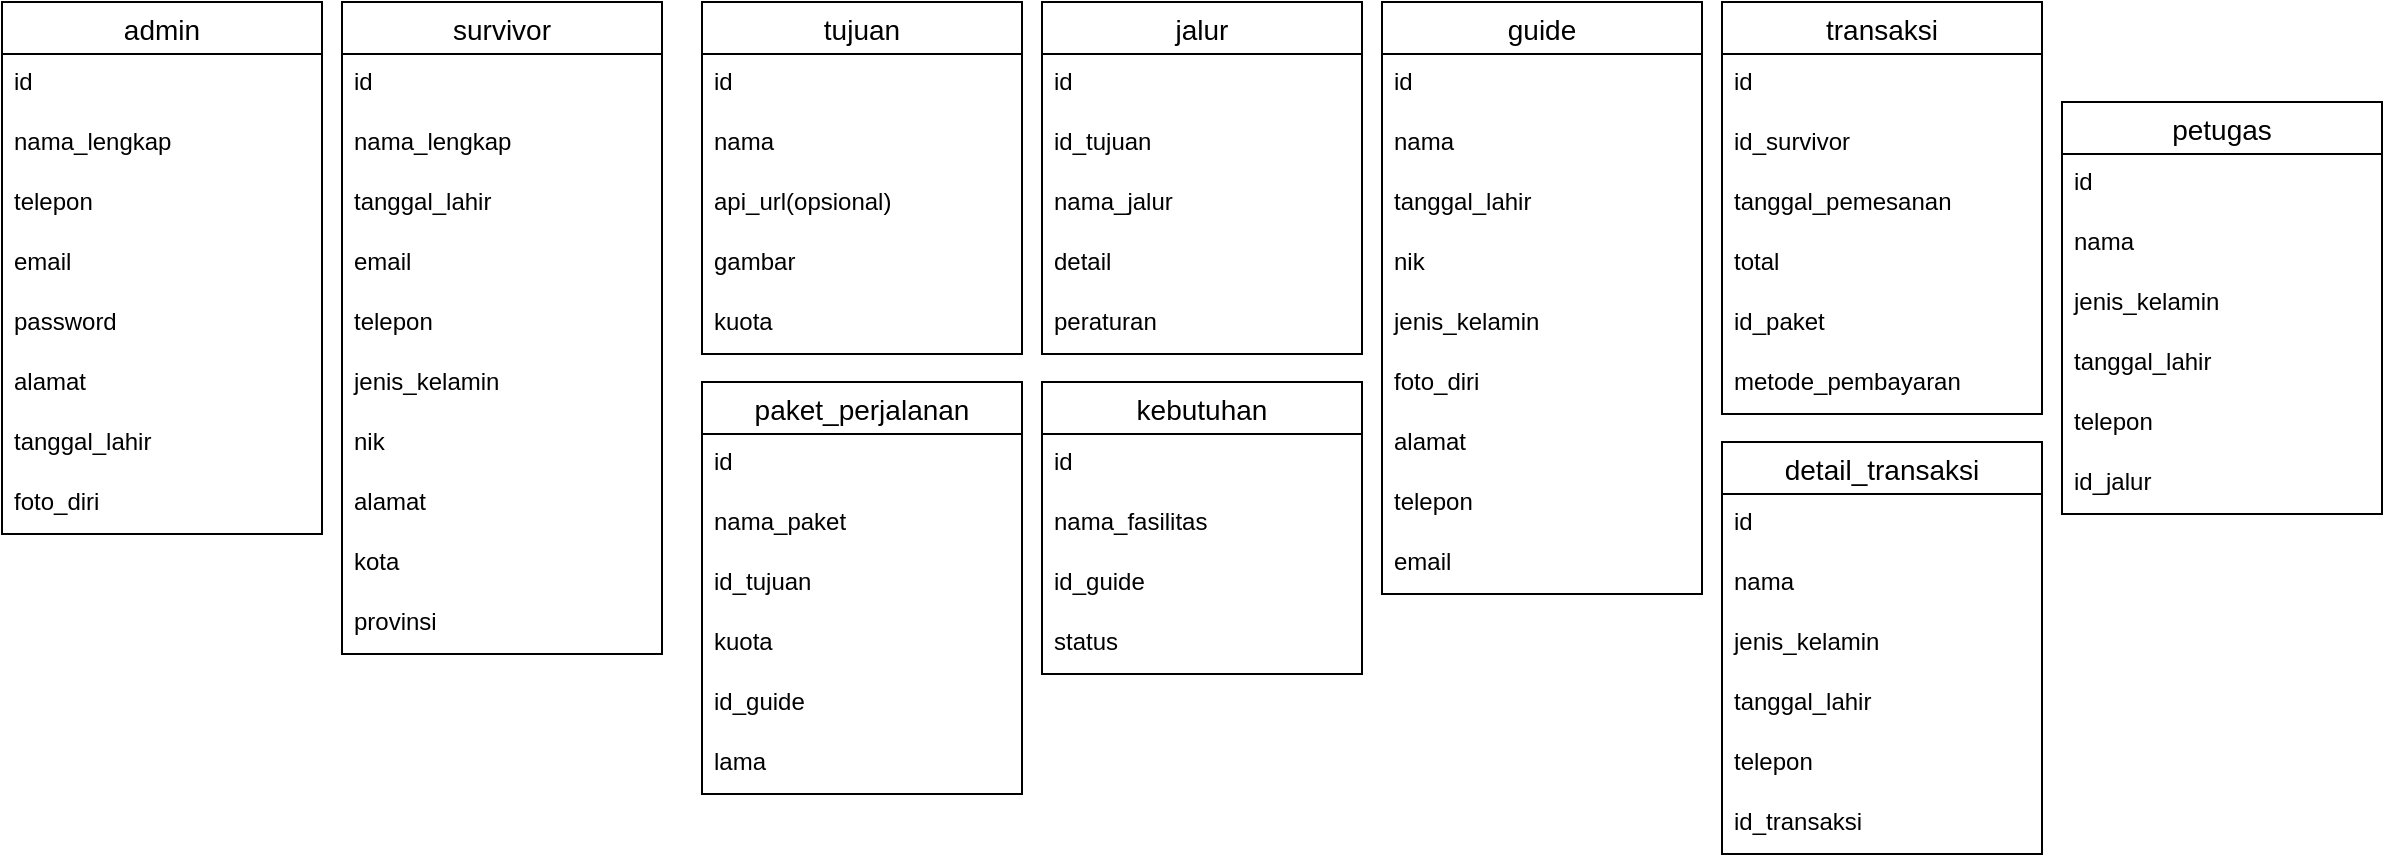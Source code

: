 <mxfile version="16.4.7" type="device"><diagram id="6MV0Qu4KVU2EkMTYyhZ5" name="Page-1"><mxGraphModel dx="1091" dy="529" grid="1" gridSize="10" guides="1" tooltips="1" connect="1" arrows="1" fold="1" page="1" pageScale="1" pageWidth="1000" pageHeight="700" math="0" shadow="0"><root><mxCell id="0"/><mxCell id="1" parent="0"/><mxCell id="aibVOptsrTZfsl9-gTa0-1" value="admin" style="swimlane;fontStyle=0;childLayout=stackLayout;horizontal=1;startSize=26;horizontalStack=0;resizeParent=1;resizeParentMax=0;resizeLast=0;collapsible=1;marginBottom=0;align=center;fontSize=14;" vertex="1" parent="1"><mxGeometry x="710" y="240" width="160" height="266" as="geometry"/></mxCell><mxCell id="aibVOptsrTZfsl9-gTa0-2" value="id" style="text;strokeColor=none;fillColor=none;spacingLeft=4;spacingRight=4;overflow=hidden;rotatable=0;points=[[0,0.5],[1,0.5]];portConstraint=eastwest;fontSize=12;" vertex="1" parent="aibVOptsrTZfsl9-gTa0-1"><mxGeometry y="26" width="160" height="30" as="geometry"/></mxCell><mxCell id="aibVOptsrTZfsl9-gTa0-3" value="nama_lengkap" style="text;strokeColor=none;fillColor=none;spacingLeft=4;spacingRight=4;overflow=hidden;rotatable=0;points=[[0,0.5],[1,0.5]];portConstraint=eastwest;fontSize=12;" vertex="1" parent="aibVOptsrTZfsl9-gTa0-1"><mxGeometry y="56" width="160" height="30" as="geometry"/></mxCell><mxCell id="aibVOptsrTZfsl9-gTa0-4" value="telepon" style="text;strokeColor=none;fillColor=none;spacingLeft=4;spacingRight=4;overflow=hidden;rotatable=0;points=[[0,0.5],[1,0.5]];portConstraint=eastwest;fontSize=12;" vertex="1" parent="aibVOptsrTZfsl9-gTa0-1"><mxGeometry y="86" width="160" height="30" as="geometry"/></mxCell><mxCell id="aibVOptsrTZfsl9-gTa0-5" value="email" style="text;strokeColor=none;fillColor=none;spacingLeft=4;spacingRight=4;overflow=hidden;rotatable=0;points=[[0,0.5],[1,0.5]];portConstraint=eastwest;fontSize=12;" vertex="1" parent="aibVOptsrTZfsl9-gTa0-1"><mxGeometry y="116" width="160" height="30" as="geometry"/></mxCell><mxCell id="aibVOptsrTZfsl9-gTa0-6" value="password" style="text;strokeColor=none;fillColor=none;spacingLeft=4;spacingRight=4;overflow=hidden;rotatable=0;points=[[0,0.5],[1,0.5]];portConstraint=eastwest;fontSize=12;" vertex="1" parent="aibVOptsrTZfsl9-gTa0-1"><mxGeometry y="146" width="160" height="30" as="geometry"/></mxCell><mxCell id="aibVOptsrTZfsl9-gTa0-7" value="alamat" style="text;strokeColor=none;fillColor=none;spacingLeft=4;spacingRight=4;overflow=hidden;rotatable=0;points=[[0,0.5],[1,0.5]];portConstraint=eastwest;fontSize=12;" vertex="1" parent="aibVOptsrTZfsl9-gTa0-1"><mxGeometry y="176" width="160" height="30" as="geometry"/></mxCell><mxCell id="aibVOptsrTZfsl9-gTa0-8" value="tanggal_lahir" style="text;strokeColor=none;fillColor=none;spacingLeft=4;spacingRight=4;overflow=hidden;rotatable=0;points=[[0,0.5],[1,0.5]];portConstraint=eastwest;fontSize=12;" vertex="1" parent="aibVOptsrTZfsl9-gTa0-1"><mxGeometry y="206" width="160" height="30" as="geometry"/></mxCell><mxCell id="aibVOptsrTZfsl9-gTa0-9" value="foto_diri" style="text;strokeColor=none;fillColor=none;spacingLeft=4;spacingRight=4;overflow=hidden;rotatable=0;points=[[0,0.5],[1,0.5]];portConstraint=eastwest;fontSize=12;" vertex="1" parent="aibVOptsrTZfsl9-gTa0-1"><mxGeometry y="236" width="160" height="30" as="geometry"/></mxCell><mxCell id="aibVOptsrTZfsl9-gTa0-10" value="survivor" style="swimlane;fontStyle=0;childLayout=stackLayout;horizontal=1;startSize=26;horizontalStack=0;resizeParent=1;resizeParentMax=0;resizeLast=0;collapsible=1;marginBottom=0;align=center;fontSize=14;" vertex="1" parent="1"><mxGeometry x="880" y="240" width="160" height="326" as="geometry"/></mxCell><mxCell id="aibVOptsrTZfsl9-gTa0-11" value="id" style="text;strokeColor=none;fillColor=none;spacingLeft=4;spacingRight=4;overflow=hidden;rotatable=0;points=[[0,0.5],[1,0.5]];portConstraint=eastwest;fontSize=12;" vertex="1" parent="aibVOptsrTZfsl9-gTa0-10"><mxGeometry y="26" width="160" height="30" as="geometry"/></mxCell><mxCell id="aibVOptsrTZfsl9-gTa0-12" value="nama_lengkap" style="text;strokeColor=none;fillColor=none;spacingLeft=4;spacingRight=4;overflow=hidden;rotatable=0;points=[[0,0.5],[1,0.5]];portConstraint=eastwest;fontSize=12;" vertex="1" parent="aibVOptsrTZfsl9-gTa0-10"><mxGeometry y="56" width="160" height="30" as="geometry"/></mxCell><mxCell id="aibVOptsrTZfsl9-gTa0-13" value="tanggal_lahir" style="text;strokeColor=none;fillColor=none;spacingLeft=4;spacingRight=4;overflow=hidden;rotatable=0;points=[[0,0.5],[1,0.5]];portConstraint=eastwest;fontSize=12;" vertex="1" parent="aibVOptsrTZfsl9-gTa0-10"><mxGeometry y="86" width="160" height="30" as="geometry"/></mxCell><mxCell id="aibVOptsrTZfsl9-gTa0-14" value="email" style="text;strokeColor=none;fillColor=none;spacingLeft=4;spacingRight=4;overflow=hidden;rotatable=0;points=[[0,0.5],[1,0.5]];portConstraint=eastwest;fontSize=12;" vertex="1" parent="aibVOptsrTZfsl9-gTa0-10"><mxGeometry y="116" width="160" height="30" as="geometry"/></mxCell><mxCell id="aibVOptsrTZfsl9-gTa0-15" value="telepon" style="text;strokeColor=none;fillColor=none;spacingLeft=4;spacingRight=4;overflow=hidden;rotatable=0;points=[[0,0.5],[1,0.5]];portConstraint=eastwest;fontSize=12;" vertex="1" parent="aibVOptsrTZfsl9-gTa0-10"><mxGeometry y="146" width="160" height="30" as="geometry"/></mxCell><mxCell id="aibVOptsrTZfsl9-gTa0-16" value="jenis_kelamin" style="text;strokeColor=none;fillColor=none;spacingLeft=4;spacingRight=4;overflow=hidden;rotatable=0;points=[[0,0.5],[1,0.5]];portConstraint=eastwest;fontSize=12;" vertex="1" parent="aibVOptsrTZfsl9-gTa0-10"><mxGeometry y="176" width="160" height="30" as="geometry"/></mxCell><mxCell id="aibVOptsrTZfsl9-gTa0-17" value="nik" style="text;strokeColor=none;fillColor=none;spacingLeft=4;spacingRight=4;overflow=hidden;rotatable=0;points=[[0,0.5],[1,0.5]];portConstraint=eastwest;fontSize=12;" vertex="1" parent="aibVOptsrTZfsl9-gTa0-10"><mxGeometry y="206" width="160" height="30" as="geometry"/></mxCell><mxCell id="aibVOptsrTZfsl9-gTa0-18" value="alamat" style="text;strokeColor=none;fillColor=none;spacingLeft=4;spacingRight=4;overflow=hidden;rotatable=0;points=[[0,0.5],[1,0.5]];portConstraint=eastwest;fontSize=12;" vertex="1" parent="aibVOptsrTZfsl9-gTa0-10"><mxGeometry y="236" width="160" height="30" as="geometry"/></mxCell><mxCell id="aibVOptsrTZfsl9-gTa0-19" value="kota" style="text;strokeColor=none;fillColor=none;spacingLeft=4;spacingRight=4;overflow=hidden;rotatable=0;points=[[0,0.5],[1,0.5]];portConstraint=eastwest;fontSize=12;" vertex="1" parent="aibVOptsrTZfsl9-gTa0-10"><mxGeometry y="266" width="160" height="30" as="geometry"/></mxCell><mxCell id="aibVOptsrTZfsl9-gTa0-20" value="provinsi" style="text;strokeColor=none;fillColor=none;spacingLeft=4;spacingRight=4;overflow=hidden;rotatable=0;points=[[0,0.5],[1,0.5]];portConstraint=eastwest;fontSize=12;" vertex="1" parent="aibVOptsrTZfsl9-gTa0-10"><mxGeometry y="296" width="160" height="30" as="geometry"/></mxCell><mxCell id="aibVOptsrTZfsl9-gTa0-21" value="tujuan" style="swimlane;fontStyle=0;childLayout=stackLayout;horizontal=1;startSize=26;horizontalStack=0;resizeParent=1;resizeParentMax=0;resizeLast=0;collapsible=1;marginBottom=0;align=center;fontSize=14;" vertex="1" parent="1"><mxGeometry x="1060" y="240" width="160" height="176" as="geometry"/></mxCell><mxCell id="aibVOptsrTZfsl9-gTa0-22" value="id" style="text;strokeColor=none;fillColor=none;spacingLeft=4;spacingRight=4;overflow=hidden;rotatable=0;points=[[0,0.5],[1,0.5]];portConstraint=eastwest;fontSize=12;" vertex="1" parent="aibVOptsrTZfsl9-gTa0-21"><mxGeometry y="26" width="160" height="30" as="geometry"/></mxCell><mxCell id="aibVOptsrTZfsl9-gTa0-23" value="nama" style="text;strokeColor=none;fillColor=none;spacingLeft=4;spacingRight=4;overflow=hidden;rotatable=0;points=[[0,0.5],[1,0.5]];portConstraint=eastwest;fontSize=12;" vertex="1" parent="aibVOptsrTZfsl9-gTa0-21"><mxGeometry y="56" width="160" height="30" as="geometry"/></mxCell><mxCell id="aibVOptsrTZfsl9-gTa0-24" value="api_url(opsional)" style="text;strokeColor=none;fillColor=none;spacingLeft=4;spacingRight=4;overflow=hidden;rotatable=0;points=[[0,0.5],[1,0.5]];portConstraint=eastwest;fontSize=12;" vertex="1" parent="aibVOptsrTZfsl9-gTa0-21"><mxGeometry y="86" width="160" height="30" as="geometry"/></mxCell><mxCell id="aibVOptsrTZfsl9-gTa0-25" value="gambar" style="text;strokeColor=none;fillColor=none;spacingLeft=4;spacingRight=4;overflow=hidden;rotatable=0;points=[[0,0.5],[1,0.5]];portConstraint=eastwest;fontSize=12;" vertex="1" parent="aibVOptsrTZfsl9-gTa0-21"><mxGeometry y="116" width="160" height="30" as="geometry"/></mxCell><mxCell id="aibVOptsrTZfsl9-gTa0-52" value="kuota" style="text;strokeColor=none;fillColor=none;spacingLeft=4;spacingRight=4;overflow=hidden;rotatable=0;points=[[0,0.5],[1,0.5]];portConstraint=eastwest;fontSize=12;" vertex="1" parent="aibVOptsrTZfsl9-gTa0-21"><mxGeometry y="146" width="160" height="30" as="geometry"/></mxCell><mxCell id="aibVOptsrTZfsl9-gTa0-26" value="jalur" style="swimlane;fontStyle=0;childLayout=stackLayout;horizontal=1;startSize=26;horizontalStack=0;resizeParent=1;resizeParentMax=0;resizeLast=0;collapsible=1;marginBottom=0;align=center;fontSize=14;" vertex="1" parent="1"><mxGeometry x="1230" y="240" width="160" height="176" as="geometry"/></mxCell><mxCell id="aibVOptsrTZfsl9-gTa0-27" value="id" style="text;strokeColor=none;fillColor=none;spacingLeft=4;spacingRight=4;overflow=hidden;rotatable=0;points=[[0,0.5],[1,0.5]];portConstraint=eastwest;fontSize=12;" vertex="1" parent="aibVOptsrTZfsl9-gTa0-26"><mxGeometry y="26" width="160" height="30" as="geometry"/></mxCell><mxCell id="aibVOptsrTZfsl9-gTa0-28" value="id_tujuan" style="text;strokeColor=none;fillColor=none;spacingLeft=4;spacingRight=4;overflow=hidden;rotatable=0;points=[[0,0.5],[1,0.5]];portConstraint=eastwest;fontSize=12;" vertex="1" parent="aibVOptsrTZfsl9-gTa0-26"><mxGeometry y="56" width="160" height="30" as="geometry"/></mxCell><mxCell id="aibVOptsrTZfsl9-gTa0-29" value="nama_jalur" style="text;strokeColor=none;fillColor=none;spacingLeft=4;spacingRight=4;overflow=hidden;rotatable=0;points=[[0,0.5],[1,0.5]];portConstraint=eastwest;fontSize=12;" vertex="1" parent="aibVOptsrTZfsl9-gTa0-26"><mxGeometry y="86" width="160" height="30" as="geometry"/></mxCell><mxCell id="aibVOptsrTZfsl9-gTa0-30" value="detail" style="text;strokeColor=none;fillColor=none;spacingLeft=4;spacingRight=4;overflow=hidden;rotatable=0;points=[[0,0.5],[1,0.5]];portConstraint=eastwest;fontSize=12;" vertex="1" parent="aibVOptsrTZfsl9-gTa0-26"><mxGeometry y="116" width="160" height="30" as="geometry"/></mxCell><mxCell id="aibVOptsrTZfsl9-gTa0-31" value="peraturan" style="text;strokeColor=none;fillColor=none;spacingLeft=4;spacingRight=4;overflow=hidden;rotatable=0;points=[[0,0.5],[1,0.5]];portConstraint=eastwest;fontSize=12;" vertex="1" parent="aibVOptsrTZfsl9-gTa0-26"><mxGeometry y="146" width="160" height="30" as="geometry"/></mxCell><mxCell id="aibVOptsrTZfsl9-gTa0-32" value="guide" style="swimlane;fontStyle=0;childLayout=stackLayout;horizontal=1;startSize=26;horizontalStack=0;resizeParent=1;resizeParentMax=0;resizeLast=0;collapsible=1;marginBottom=0;align=center;fontSize=14;" vertex="1" parent="1"><mxGeometry x="1400" y="240" width="160" height="296" as="geometry"/></mxCell><mxCell id="aibVOptsrTZfsl9-gTa0-33" value="id" style="text;strokeColor=none;fillColor=none;spacingLeft=4;spacingRight=4;overflow=hidden;rotatable=0;points=[[0,0.5],[1,0.5]];portConstraint=eastwest;fontSize=12;" vertex="1" parent="aibVOptsrTZfsl9-gTa0-32"><mxGeometry y="26" width="160" height="30" as="geometry"/></mxCell><mxCell id="aibVOptsrTZfsl9-gTa0-34" value="nama" style="text;strokeColor=none;fillColor=none;spacingLeft=4;spacingRight=4;overflow=hidden;rotatable=0;points=[[0,0.5],[1,0.5]];portConstraint=eastwest;fontSize=12;" vertex="1" parent="aibVOptsrTZfsl9-gTa0-32"><mxGeometry y="56" width="160" height="30" as="geometry"/></mxCell><mxCell id="aibVOptsrTZfsl9-gTa0-35" value="tanggal_lahir" style="text;strokeColor=none;fillColor=none;spacingLeft=4;spacingRight=4;overflow=hidden;rotatable=0;points=[[0,0.5],[1,0.5]];portConstraint=eastwest;fontSize=12;" vertex="1" parent="aibVOptsrTZfsl9-gTa0-32"><mxGeometry y="86" width="160" height="30" as="geometry"/></mxCell><mxCell id="aibVOptsrTZfsl9-gTa0-36" value="nik" style="text;strokeColor=none;fillColor=none;spacingLeft=4;spacingRight=4;overflow=hidden;rotatable=0;points=[[0,0.5],[1,0.5]];portConstraint=eastwest;fontSize=12;" vertex="1" parent="aibVOptsrTZfsl9-gTa0-32"><mxGeometry y="116" width="160" height="30" as="geometry"/></mxCell><mxCell id="aibVOptsrTZfsl9-gTa0-37" value="jenis_kelamin" style="text;strokeColor=none;fillColor=none;spacingLeft=4;spacingRight=4;overflow=hidden;rotatable=0;points=[[0,0.5],[1,0.5]];portConstraint=eastwest;fontSize=12;" vertex="1" parent="aibVOptsrTZfsl9-gTa0-32"><mxGeometry y="146" width="160" height="30" as="geometry"/></mxCell><mxCell id="aibVOptsrTZfsl9-gTa0-38" value="foto_diri" style="text;strokeColor=none;fillColor=none;spacingLeft=4;spacingRight=4;overflow=hidden;rotatable=0;points=[[0,0.5],[1,0.5]];portConstraint=eastwest;fontSize=12;" vertex="1" parent="aibVOptsrTZfsl9-gTa0-32"><mxGeometry y="176" width="160" height="30" as="geometry"/></mxCell><mxCell id="aibVOptsrTZfsl9-gTa0-39" value="alamat" style="text;strokeColor=none;fillColor=none;spacingLeft=4;spacingRight=4;overflow=hidden;rotatable=0;points=[[0,0.5],[1,0.5]];portConstraint=eastwest;fontSize=12;" vertex="1" parent="aibVOptsrTZfsl9-gTa0-32"><mxGeometry y="206" width="160" height="30" as="geometry"/></mxCell><mxCell id="aibVOptsrTZfsl9-gTa0-40" value="telepon" style="text;strokeColor=none;fillColor=none;spacingLeft=4;spacingRight=4;overflow=hidden;rotatable=0;points=[[0,0.5],[1,0.5]];portConstraint=eastwest;fontSize=12;" vertex="1" parent="aibVOptsrTZfsl9-gTa0-32"><mxGeometry y="236" width="160" height="30" as="geometry"/></mxCell><mxCell id="aibVOptsrTZfsl9-gTa0-41" value="email" style="text;strokeColor=none;fillColor=none;spacingLeft=4;spacingRight=4;overflow=hidden;rotatable=0;points=[[0,0.5],[1,0.5]];portConstraint=eastwest;fontSize=12;" vertex="1" parent="aibVOptsrTZfsl9-gTa0-32"><mxGeometry y="266" width="160" height="30" as="geometry"/></mxCell><mxCell id="aibVOptsrTZfsl9-gTa0-42" value="kebutuhan" style="swimlane;fontStyle=0;childLayout=stackLayout;horizontal=1;startSize=26;horizontalStack=0;resizeParent=1;resizeParentMax=0;resizeLast=0;collapsible=1;marginBottom=0;align=center;fontSize=14;" vertex="1" parent="1"><mxGeometry x="1230" y="430" width="160" height="146" as="geometry"/></mxCell><mxCell id="aibVOptsrTZfsl9-gTa0-43" value="id" style="text;strokeColor=none;fillColor=none;spacingLeft=4;spacingRight=4;overflow=hidden;rotatable=0;points=[[0,0.5],[1,0.5]];portConstraint=eastwest;fontSize=12;" vertex="1" parent="aibVOptsrTZfsl9-gTa0-42"><mxGeometry y="26" width="160" height="30" as="geometry"/></mxCell><mxCell id="aibVOptsrTZfsl9-gTa0-44" value="nama_fasilitas" style="text;strokeColor=none;fillColor=none;spacingLeft=4;spacingRight=4;overflow=hidden;rotatable=0;points=[[0,0.5],[1,0.5]];portConstraint=eastwest;fontSize=12;" vertex="1" parent="aibVOptsrTZfsl9-gTa0-42"><mxGeometry y="56" width="160" height="30" as="geometry"/></mxCell><mxCell id="aibVOptsrTZfsl9-gTa0-45" value="id_guide" style="text;strokeColor=none;fillColor=none;spacingLeft=4;spacingRight=4;overflow=hidden;rotatable=0;points=[[0,0.5],[1,0.5]];portConstraint=eastwest;fontSize=12;" vertex="1" parent="aibVOptsrTZfsl9-gTa0-42"><mxGeometry y="86" width="160" height="30" as="geometry"/></mxCell><mxCell id="aibVOptsrTZfsl9-gTa0-46" value="status" style="text;strokeColor=none;fillColor=none;spacingLeft=4;spacingRight=4;overflow=hidden;rotatable=0;points=[[0,0.5],[1,0.5]];portConstraint=eastwest;fontSize=12;" vertex="1" parent="aibVOptsrTZfsl9-gTa0-42"><mxGeometry y="116" width="160" height="30" as="geometry"/></mxCell><mxCell id="aibVOptsrTZfsl9-gTa0-47" value="paket_perjalanan" style="swimlane;fontStyle=0;childLayout=stackLayout;horizontal=1;startSize=26;horizontalStack=0;resizeParent=1;resizeParentMax=0;resizeLast=0;collapsible=1;marginBottom=0;align=center;fontSize=14;" vertex="1" parent="1"><mxGeometry x="1060" y="430" width="160" height="206" as="geometry"/></mxCell><mxCell id="aibVOptsrTZfsl9-gTa0-48" value="id" style="text;strokeColor=none;fillColor=none;spacingLeft=4;spacingRight=4;overflow=hidden;rotatable=0;points=[[0,0.5],[1,0.5]];portConstraint=eastwest;fontSize=12;" vertex="1" parent="aibVOptsrTZfsl9-gTa0-47"><mxGeometry y="26" width="160" height="30" as="geometry"/></mxCell><mxCell id="aibVOptsrTZfsl9-gTa0-49" value="nama_paket" style="text;strokeColor=none;fillColor=none;spacingLeft=4;spacingRight=4;overflow=hidden;rotatable=0;points=[[0,0.5],[1,0.5]];portConstraint=eastwest;fontSize=12;" vertex="1" parent="aibVOptsrTZfsl9-gTa0-47"><mxGeometry y="56" width="160" height="30" as="geometry"/></mxCell><mxCell id="aibVOptsrTZfsl9-gTa0-50" value="id_tujuan" style="text;strokeColor=none;fillColor=none;spacingLeft=4;spacingRight=4;overflow=hidden;rotatable=0;points=[[0,0.5],[1,0.5]];portConstraint=eastwest;fontSize=12;" vertex="1" parent="aibVOptsrTZfsl9-gTa0-47"><mxGeometry y="86" width="160" height="30" as="geometry"/></mxCell><mxCell id="aibVOptsrTZfsl9-gTa0-54" value="kuota" style="text;strokeColor=none;fillColor=none;spacingLeft=4;spacingRight=4;overflow=hidden;rotatable=0;points=[[0,0.5],[1,0.5]];portConstraint=eastwest;fontSize=12;" vertex="1" parent="aibVOptsrTZfsl9-gTa0-47"><mxGeometry y="116" width="160" height="30" as="geometry"/></mxCell><mxCell id="aibVOptsrTZfsl9-gTa0-55" value="id_guide" style="text;strokeColor=none;fillColor=none;spacingLeft=4;spacingRight=4;overflow=hidden;rotatable=0;points=[[0,0.5],[1,0.5]];portConstraint=eastwest;fontSize=12;" vertex="1" parent="aibVOptsrTZfsl9-gTa0-47"><mxGeometry y="146" width="160" height="30" as="geometry"/></mxCell><mxCell id="aibVOptsrTZfsl9-gTa0-58" value="lama" style="text;strokeColor=none;fillColor=none;spacingLeft=4;spacingRight=4;overflow=hidden;rotatable=0;points=[[0,0.5],[1,0.5]];portConstraint=eastwest;fontSize=12;" vertex="1" parent="aibVOptsrTZfsl9-gTa0-47"><mxGeometry y="176" width="160" height="30" as="geometry"/></mxCell><mxCell id="aibVOptsrTZfsl9-gTa0-61" value="transaksi" style="swimlane;fontStyle=0;childLayout=stackLayout;horizontal=1;startSize=26;horizontalStack=0;resizeParent=1;resizeParentMax=0;resizeLast=0;collapsible=1;marginBottom=0;align=center;fontSize=14;" vertex="1" parent="1"><mxGeometry x="1570" y="240" width="160" height="206" as="geometry"/></mxCell><mxCell id="aibVOptsrTZfsl9-gTa0-62" value="id" style="text;strokeColor=none;fillColor=none;spacingLeft=4;spacingRight=4;overflow=hidden;rotatable=0;points=[[0,0.5],[1,0.5]];portConstraint=eastwest;fontSize=12;" vertex="1" parent="aibVOptsrTZfsl9-gTa0-61"><mxGeometry y="26" width="160" height="30" as="geometry"/></mxCell><mxCell id="aibVOptsrTZfsl9-gTa0-63" value="id_survivor" style="text;strokeColor=none;fillColor=none;spacingLeft=4;spacingRight=4;overflow=hidden;rotatable=0;points=[[0,0.5],[1,0.5]];portConstraint=eastwest;fontSize=12;" vertex="1" parent="aibVOptsrTZfsl9-gTa0-61"><mxGeometry y="56" width="160" height="30" as="geometry"/></mxCell><mxCell id="aibVOptsrTZfsl9-gTa0-64" value="tanggal_pemesanan" style="text;strokeColor=none;fillColor=none;spacingLeft=4;spacingRight=4;overflow=hidden;rotatable=0;points=[[0,0.5],[1,0.5]];portConstraint=eastwest;fontSize=12;" vertex="1" parent="aibVOptsrTZfsl9-gTa0-61"><mxGeometry y="86" width="160" height="30" as="geometry"/></mxCell><mxCell id="aibVOptsrTZfsl9-gTa0-65" value="total" style="text;strokeColor=none;fillColor=none;spacingLeft=4;spacingRight=4;overflow=hidden;rotatable=0;points=[[0,0.5],[1,0.5]];portConstraint=eastwest;fontSize=12;" vertex="1" parent="aibVOptsrTZfsl9-gTa0-61"><mxGeometry y="116" width="160" height="30" as="geometry"/></mxCell><mxCell id="aibVOptsrTZfsl9-gTa0-66" value="id_paket" style="text;strokeColor=none;fillColor=none;spacingLeft=4;spacingRight=4;overflow=hidden;rotatable=0;points=[[0,0.5],[1,0.5]];portConstraint=eastwest;fontSize=12;" vertex="1" parent="aibVOptsrTZfsl9-gTa0-61"><mxGeometry y="146" width="160" height="30" as="geometry"/></mxCell><mxCell id="aibVOptsrTZfsl9-gTa0-86" value="metode_pembayaran" style="text;strokeColor=none;fillColor=none;spacingLeft=4;spacingRight=4;overflow=hidden;rotatable=0;points=[[0,0.5],[1,0.5]];portConstraint=eastwest;fontSize=12;" vertex="1" parent="aibVOptsrTZfsl9-gTa0-61"><mxGeometry y="176" width="160" height="30" as="geometry"/></mxCell><mxCell id="aibVOptsrTZfsl9-gTa0-71" value="detail_transaksi" style="swimlane;fontStyle=0;childLayout=stackLayout;horizontal=1;startSize=26;horizontalStack=0;resizeParent=1;resizeParentMax=0;resizeLast=0;collapsible=1;marginBottom=0;align=center;fontSize=14;" vertex="1" parent="1"><mxGeometry x="1570" y="460" width="160" height="206" as="geometry"/></mxCell><mxCell id="aibVOptsrTZfsl9-gTa0-72" value="id" style="text;strokeColor=none;fillColor=none;spacingLeft=4;spacingRight=4;overflow=hidden;rotatable=0;points=[[0,0.5],[1,0.5]];portConstraint=eastwest;fontSize=12;" vertex="1" parent="aibVOptsrTZfsl9-gTa0-71"><mxGeometry y="26" width="160" height="30" as="geometry"/></mxCell><mxCell id="aibVOptsrTZfsl9-gTa0-73" value="nama" style="text;strokeColor=none;fillColor=none;spacingLeft=4;spacingRight=4;overflow=hidden;rotatable=0;points=[[0,0.5],[1,0.5]];portConstraint=eastwest;fontSize=12;" vertex="1" parent="aibVOptsrTZfsl9-gTa0-71"><mxGeometry y="56" width="160" height="30" as="geometry"/></mxCell><mxCell id="aibVOptsrTZfsl9-gTa0-74" value="jenis_kelamin" style="text;strokeColor=none;fillColor=none;spacingLeft=4;spacingRight=4;overflow=hidden;rotatable=0;points=[[0,0.5],[1,0.5]];portConstraint=eastwest;fontSize=12;" vertex="1" parent="aibVOptsrTZfsl9-gTa0-71"><mxGeometry y="86" width="160" height="30" as="geometry"/></mxCell><mxCell id="aibVOptsrTZfsl9-gTa0-75" value="tanggal_lahir" style="text;strokeColor=none;fillColor=none;spacingLeft=4;spacingRight=4;overflow=hidden;rotatable=0;points=[[0,0.5],[1,0.5]];portConstraint=eastwest;fontSize=12;" vertex="1" parent="aibVOptsrTZfsl9-gTa0-71"><mxGeometry y="116" width="160" height="30" as="geometry"/></mxCell><mxCell id="aibVOptsrTZfsl9-gTa0-76" value="telepon" style="text;strokeColor=none;fillColor=none;spacingLeft=4;spacingRight=4;overflow=hidden;rotatable=0;points=[[0,0.5],[1,0.5]];portConstraint=eastwest;fontSize=12;" vertex="1" parent="aibVOptsrTZfsl9-gTa0-71"><mxGeometry y="146" width="160" height="30" as="geometry"/></mxCell><mxCell id="aibVOptsrTZfsl9-gTa0-77" value="id_transaksi" style="text;strokeColor=none;fillColor=none;spacingLeft=4;spacingRight=4;overflow=hidden;rotatable=0;points=[[0,0.5],[1,0.5]];portConstraint=eastwest;fontSize=12;" vertex="1" parent="aibVOptsrTZfsl9-gTa0-71"><mxGeometry y="176" width="160" height="30" as="geometry"/></mxCell><mxCell id="aibVOptsrTZfsl9-gTa0-78" value="petugas" style="swimlane;fontStyle=0;childLayout=stackLayout;horizontal=1;startSize=26;horizontalStack=0;resizeParent=1;resizeParentMax=0;resizeLast=0;collapsible=1;marginBottom=0;align=center;fontSize=14;" vertex="1" parent="1"><mxGeometry x="1740" y="290" width="160" height="206" as="geometry"/></mxCell><mxCell id="aibVOptsrTZfsl9-gTa0-79" value="id" style="text;strokeColor=none;fillColor=none;spacingLeft=4;spacingRight=4;overflow=hidden;rotatable=0;points=[[0,0.5],[1,0.5]];portConstraint=eastwest;fontSize=12;" vertex="1" parent="aibVOptsrTZfsl9-gTa0-78"><mxGeometry y="26" width="160" height="30" as="geometry"/></mxCell><mxCell id="aibVOptsrTZfsl9-gTa0-80" value="nama" style="text;strokeColor=none;fillColor=none;spacingLeft=4;spacingRight=4;overflow=hidden;rotatable=0;points=[[0,0.5],[1,0.5]];portConstraint=eastwest;fontSize=12;" vertex="1" parent="aibVOptsrTZfsl9-gTa0-78"><mxGeometry y="56" width="160" height="30" as="geometry"/></mxCell><mxCell id="aibVOptsrTZfsl9-gTa0-81" value="jenis_kelamin" style="text;strokeColor=none;fillColor=none;spacingLeft=4;spacingRight=4;overflow=hidden;rotatable=0;points=[[0,0.5],[1,0.5]];portConstraint=eastwest;fontSize=12;" vertex="1" parent="aibVOptsrTZfsl9-gTa0-78"><mxGeometry y="86" width="160" height="30" as="geometry"/></mxCell><mxCell id="aibVOptsrTZfsl9-gTa0-82" value="tanggal_lahir" style="text;strokeColor=none;fillColor=none;spacingLeft=4;spacingRight=4;overflow=hidden;rotatable=0;points=[[0,0.5],[1,0.5]];portConstraint=eastwest;fontSize=12;" vertex="1" parent="aibVOptsrTZfsl9-gTa0-78"><mxGeometry y="116" width="160" height="30" as="geometry"/></mxCell><mxCell id="aibVOptsrTZfsl9-gTa0-83" value="telepon" style="text;strokeColor=none;fillColor=none;spacingLeft=4;spacingRight=4;overflow=hidden;rotatable=0;points=[[0,0.5],[1,0.5]];portConstraint=eastwest;fontSize=12;" vertex="1" parent="aibVOptsrTZfsl9-gTa0-78"><mxGeometry y="146" width="160" height="30" as="geometry"/></mxCell><mxCell id="aibVOptsrTZfsl9-gTa0-84" value="id_jalur" style="text;strokeColor=none;fillColor=none;spacingLeft=4;spacingRight=4;overflow=hidden;rotatable=0;points=[[0,0.5],[1,0.5]];portConstraint=eastwest;fontSize=12;" vertex="1" parent="aibVOptsrTZfsl9-gTa0-78"><mxGeometry y="176" width="160" height="30" as="geometry"/></mxCell></root></mxGraphModel></diagram></mxfile>